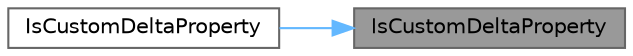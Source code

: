 digraph "IsCustomDeltaProperty"
{
 // INTERACTIVE_SVG=YES
 // LATEX_PDF_SIZE
  bgcolor="transparent";
  edge [fontname=Helvetica,fontsize=10,labelfontname=Helvetica,labelfontsize=10];
  node [fontname=Helvetica,fontsize=10,shape=box,height=0.2,width=0.4];
  rankdir="RL";
  Node1 [id="Node000001",label="IsCustomDeltaProperty",height=0.2,width=0.4,color="gray40", fillcolor="grey60", style="filled", fontcolor="black",tooltip=" "];
  Node1 -> Node2 [id="edge1_Node000001_Node000002",dir="back",color="steelblue1",style="solid",tooltip=" "];
  Node2 [id="Node000002",label="IsCustomDeltaProperty",height=0.2,width=0.4,color="grey40", fillcolor="white", style="filled",URL="$d8/d2a/DataReplication_8h.html#a0db313f00c574f775df3f5fa8725b65e",tooltip=" "];
}

